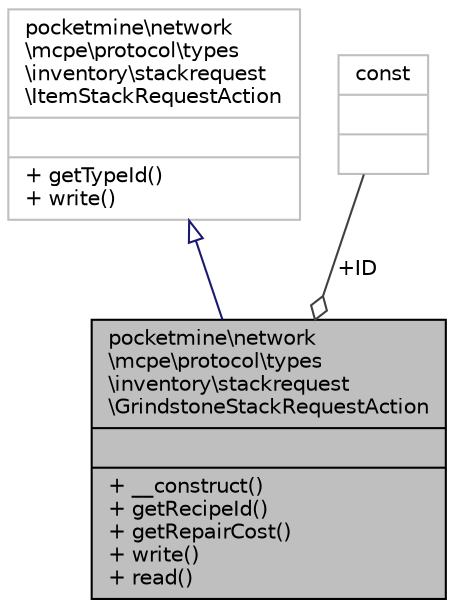 digraph "pocketmine\network\mcpe\protocol\types\inventory\stackrequest\GrindstoneStackRequestAction"
{
 // INTERACTIVE_SVG=YES
 // LATEX_PDF_SIZE
  edge [fontname="Helvetica",fontsize="10",labelfontname="Helvetica",labelfontsize="10"];
  node [fontname="Helvetica",fontsize="10",shape=record];
  Node1 [label="{pocketmine\\network\l\\mcpe\\protocol\\types\l\\inventory\\stackrequest\l\\GrindstoneStackRequestAction\n||+ __construct()\l+ getRecipeId()\l+ getRepairCost()\l+ write()\l+ read()\l}",height=0.2,width=0.4,color="black", fillcolor="grey75", style="filled", fontcolor="black",tooltip=" "];
  Node2 -> Node1 [dir="back",color="midnightblue",fontsize="10",style="solid",arrowtail="onormal",fontname="Helvetica"];
  Node2 [label="{pocketmine\\network\l\\mcpe\\protocol\\types\l\\inventory\\stackrequest\l\\ItemStackRequestAction\n||+ getTypeId()\l+ write()\l}",height=0.2,width=0.4,color="grey75", fillcolor="white", style="filled",URL="$d8/d3b/classpocketmine_1_1network_1_1mcpe_1_1protocol_1_1types_1_1inventory_1_1stackrequest_1_1_item_stack_request_action.html",tooltip=" "];
  Node3 -> Node1 [color="grey25",fontsize="10",style="solid",label=" +ID" ,arrowhead="odiamond",fontname="Helvetica"];
  Node3 [label="{const\n||}",height=0.2,width=0.4,color="grey75", fillcolor="white", style="filled",tooltip=" "];
}
